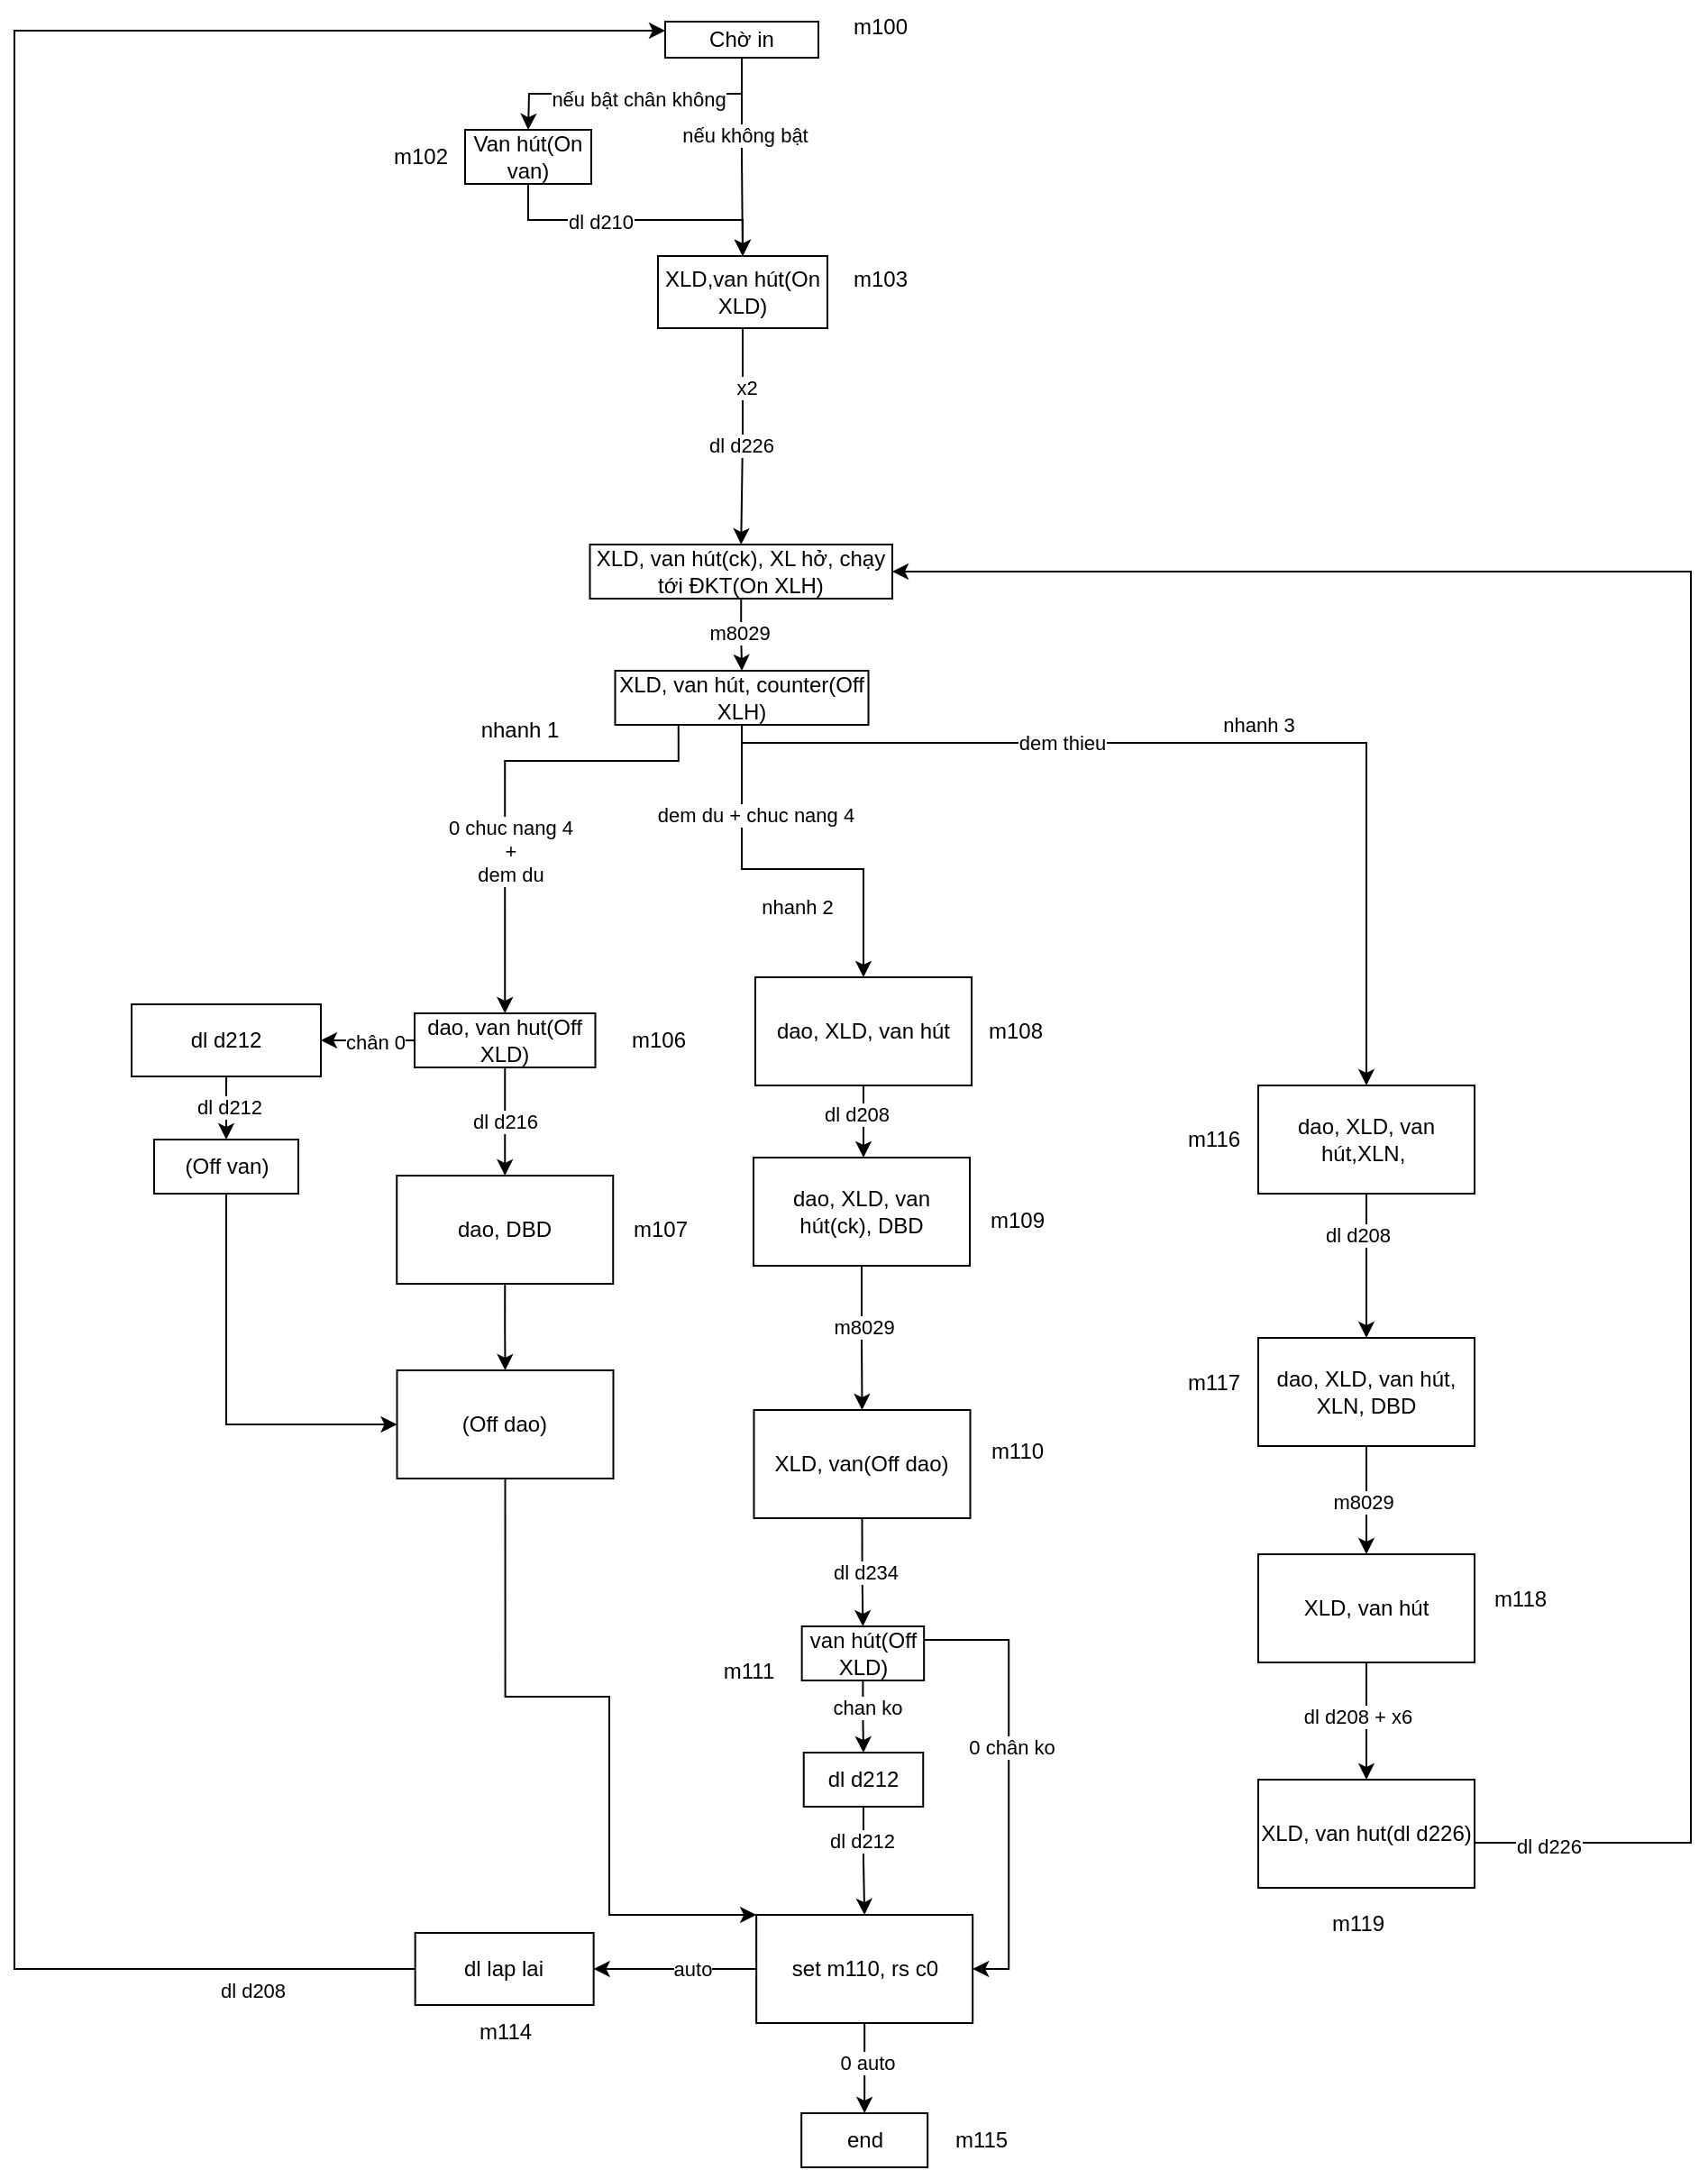 <mxfile version="23.1.6" type="github">
  <diagram name="Trang-1" id="rS9DsyheVZtSrWm2MO88">
    <mxGraphModel dx="1877" dy="522" grid="1" gridSize="10" guides="1" tooltips="1" connect="1" arrows="1" fold="1" page="1" pageScale="1" pageWidth="827" pageHeight="1169" math="0" shadow="0">
      <root>
        <mxCell id="0" />
        <mxCell id="1" parent="0" />
        <mxCell id="V83BWBz1lvYCD9PXyuBC-11" style="edgeStyle=orthogonalEdgeStyle;rounded=0;orthogonalLoop=1;jettySize=auto;html=1;exitX=0.5;exitY=1;exitDx=0;exitDy=0;" parent="1" source="V83BWBz1lvYCD9PXyuBC-6" edge="1">
          <mxGeometry relative="1" as="geometry">
            <mxPoint x="265" y="410" as="targetPoint" />
          </mxGeometry>
        </mxCell>
        <mxCell id="V83BWBz1lvYCD9PXyuBC-13" value="Text" style="edgeLabel;html=1;align=center;verticalAlign=middle;resizable=0;points=[];" parent="V83BWBz1lvYCD9PXyuBC-11" vertex="1" connectable="0">
          <mxGeometry x="0.043" y="3" relative="1" as="geometry">
            <mxPoint as="offset" />
          </mxGeometry>
        </mxCell>
        <mxCell id="V83BWBz1lvYCD9PXyuBC-14" value="nếu bật chân không" style="edgeLabel;html=1;align=center;verticalAlign=middle;resizable=0;points=[];" parent="V83BWBz1lvYCD9PXyuBC-11" vertex="1" connectable="0">
          <mxGeometry x="-0.02" y="3" relative="1" as="geometry">
            <mxPoint as="offset" />
          </mxGeometry>
        </mxCell>
        <mxCell id="V83BWBz1lvYCD9PXyuBC-22" style="edgeStyle=orthogonalEdgeStyle;rounded=0;orthogonalLoop=1;jettySize=auto;html=1;exitX=0.5;exitY=1;exitDx=0;exitDy=0;" parent="1" source="V83BWBz1lvYCD9PXyuBC-6" target="V83BWBz1lvYCD9PXyuBC-19" edge="1">
          <mxGeometry relative="1" as="geometry" />
        </mxCell>
        <mxCell id="V83BWBz1lvYCD9PXyuBC-23" value="nếu không bật" style="edgeLabel;html=1;align=center;verticalAlign=middle;resizable=0;points=[];" parent="V83BWBz1lvYCD9PXyuBC-22" vertex="1" connectable="0">
          <mxGeometry x="-0.225" y="1" relative="1" as="geometry">
            <mxPoint as="offset" />
          </mxGeometry>
        </mxCell>
        <mxCell id="V83BWBz1lvYCD9PXyuBC-6" value="Chờ in" style="rounded=0;whiteSpace=wrap;html=1;" parent="1" vertex="1">
          <mxGeometry x="341" y="350" width="85" height="20" as="geometry" />
        </mxCell>
        <mxCell id="V83BWBz1lvYCD9PXyuBC-20" style="edgeStyle=orthogonalEdgeStyle;rounded=0;orthogonalLoop=1;jettySize=auto;html=1;exitX=0.5;exitY=1;exitDx=0;exitDy=0;entryX=0.5;entryY=0;entryDx=0;entryDy=0;" parent="1" source="V83BWBz1lvYCD9PXyuBC-18" target="V83BWBz1lvYCD9PXyuBC-19" edge="1">
          <mxGeometry relative="1" as="geometry" />
        </mxCell>
        <mxCell id="V83BWBz1lvYCD9PXyuBC-21" value="dl d210" style="edgeLabel;html=1;align=center;verticalAlign=middle;resizable=0;points=[];" parent="V83BWBz1lvYCD9PXyuBC-20" vertex="1" connectable="0">
          <mxGeometry x="-0.254" y="-1" relative="1" as="geometry">
            <mxPoint as="offset" />
          </mxGeometry>
        </mxCell>
        <mxCell id="V83BWBz1lvYCD9PXyuBC-18" value="Van hút(On van)" style="whiteSpace=wrap;html=1;" parent="1" vertex="1">
          <mxGeometry x="230" y="410" width="70" height="30" as="geometry" />
        </mxCell>
        <mxCell id="1hu1YwNMTQrh0gvfJrZ6-12" style="edgeStyle=orthogonalEdgeStyle;rounded=0;orthogonalLoop=1;jettySize=auto;html=1;exitX=0.5;exitY=1;exitDx=0;exitDy=0;entryX=0.5;entryY=0;entryDx=0;entryDy=0;" parent="1" source="V83BWBz1lvYCD9PXyuBC-19" target="V83BWBz1lvYCD9PXyuBC-27" edge="1">
          <mxGeometry relative="1" as="geometry" />
        </mxCell>
        <mxCell id="1hu1YwNMTQrh0gvfJrZ6-13" value="x2" style="edgeLabel;html=1;align=center;verticalAlign=middle;resizable=0;points=[];" parent="1hu1YwNMTQrh0gvfJrZ6-12" vertex="1" connectable="0">
          <mxGeometry x="-0.453" y="2" relative="1" as="geometry">
            <mxPoint as="offset" />
          </mxGeometry>
        </mxCell>
        <mxCell id="1hu1YwNMTQrh0gvfJrZ6-14" value="dl d226" style="edgeLabel;html=1;align=center;verticalAlign=middle;resizable=0;points=[];" parent="1hu1YwNMTQrh0gvfJrZ6-12" vertex="1" connectable="0">
          <mxGeometry x="0.301" relative="1" as="geometry">
            <mxPoint y="-13" as="offset" />
          </mxGeometry>
        </mxCell>
        <mxCell id="V83BWBz1lvYCD9PXyuBC-19" value="XLD,van hút(On XLD)" style="whiteSpace=wrap;html=1;" parent="1" vertex="1">
          <mxGeometry x="337" y="480" width="94" height="40" as="geometry" />
        </mxCell>
        <mxCell id="V83BWBz1lvYCD9PXyuBC-31" style="edgeStyle=orthogonalEdgeStyle;rounded=0;orthogonalLoop=1;jettySize=auto;html=1;exitX=0.5;exitY=1;exitDx=0;exitDy=0;" parent="1" source="V83BWBz1lvYCD9PXyuBC-27" target="V83BWBz1lvYCD9PXyuBC-30" edge="1">
          <mxGeometry relative="1" as="geometry" />
        </mxCell>
        <mxCell id="V83BWBz1lvYCD9PXyuBC-32" value="m8029" style="edgeLabel;html=1;align=center;verticalAlign=middle;resizable=0;points=[];" parent="V83BWBz1lvYCD9PXyuBC-31" vertex="1" connectable="0">
          <mxGeometry x="-0.237" y="-1" relative="1" as="geometry">
            <mxPoint y="3" as="offset" />
          </mxGeometry>
        </mxCell>
        <mxCell id="V83BWBz1lvYCD9PXyuBC-27" value="XLD, van hút(ck), XL hở, chạy tới ĐKT(On XLH)" style="whiteSpace=wrap;html=1;" parent="1" vertex="1">
          <mxGeometry x="299.25" y="640" width="167.75" height="30" as="geometry" />
        </mxCell>
        <mxCell id="V83BWBz1lvYCD9PXyuBC-136" style="edgeStyle=orthogonalEdgeStyle;rounded=0;orthogonalLoop=1;jettySize=auto;html=1;exitX=0.5;exitY=1;exitDx=0;exitDy=0;entryX=0.5;entryY=0;entryDx=0;entryDy=0;" parent="1" source="V83BWBz1lvYCD9PXyuBC-30" target="V83BWBz1lvYCD9PXyuBC-135" edge="1">
          <mxGeometry relative="1" as="geometry">
            <Array as="points">
              <mxPoint x="384" y="750" />
              <mxPoint x="730" y="750" />
            </Array>
          </mxGeometry>
        </mxCell>
        <mxCell id="kzXkt-40F0dSUNPG1UTD-2" value="dem thieu" style="edgeLabel;html=1;align=center;verticalAlign=middle;resizable=0;points=[];" parent="V83BWBz1lvYCD9PXyuBC-136" vertex="1" connectable="0">
          <mxGeometry x="-0.407" relative="1" as="geometry">
            <mxPoint x="25" as="offset" />
          </mxGeometry>
        </mxCell>
        <mxCell id="1hu1YwNMTQrh0gvfJrZ6-6" value="nhanh 3" style="edgeLabel;html=1;align=center;verticalAlign=middle;resizable=0;points=[];" parent="V83BWBz1lvYCD9PXyuBC-136" vertex="1" connectable="0">
          <mxGeometry x="0.087" y="4" relative="1" as="geometry">
            <mxPoint x="-1" y="-6" as="offset" />
          </mxGeometry>
        </mxCell>
        <mxCell id="X1f7La6pQHhVVc1zuQpS-19" style="edgeStyle=orthogonalEdgeStyle;rounded=0;orthogonalLoop=1;jettySize=auto;html=1;exitX=0.5;exitY=1;exitDx=0;exitDy=0;entryX=0.5;entryY=0;entryDx=0;entryDy=0;" parent="1" source="V83BWBz1lvYCD9PXyuBC-30" target="V83BWBz1lvYCD9PXyuBC-75" edge="1">
          <mxGeometry relative="1" as="geometry">
            <Array as="points">
              <mxPoint x="384" y="820" />
              <mxPoint x="451" y="820" />
            </Array>
          </mxGeometry>
        </mxCell>
        <mxCell id="1hu1YwNMTQrh0gvfJrZ6-7" value="nhanh 2" style="edgeLabel;html=1;align=center;verticalAlign=middle;resizable=0;points=[];" parent="X1f7La6pQHhVVc1zuQpS-19" vertex="1" connectable="0">
          <mxGeometry x="0.588" y="1" relative="1" as="geometry">
            <mxPoint x="-38" y="3" as="offset" />
          </mxGeometry>
        </mxCell>
        <mxCell id="2NU8Mu6VQbOzq8cYci1x-1" value="dem du + chuc nang 4" style="edgeLabel;html=1;align=center;verticalAlign=middle;resizable=0;points=[];" parent="X1f7La6pQHhVVc1zuQpS-19" vertex="1" connectable="0">
          <mxGeometry x="-0.586" y="3" relative="1" as="geometry">
            <mxPoint x="4" y="7" as="offset" />
          </mxGeometry>
        </mxCell>
        <mxCell id="E5mTUa9n2q6-vc2wEECh-4" style="edgeStyle=orthogonalEdgeStyle;rounded=0;orthogonalLoop=1;jettySize=auto;html=1;exitX=0.25;exitY=1;exitDx=0;exitDy=0;entryX=0.5;entryY=0;entryDx=0;entryDy=0;" parent="1" source="V83BWBz1lvYCD9PXyuBC-30" target="V83BWBz1lvYCD9PXyuBC-51" edge="1">
          <mxGeometry relative="1" as="geometry">
            <Array as="points">
              <mxPoint x="348" y="760" />
              <mxPoint x="252" y="760" />
            </Array>
          </mxGeometry>
        </mxCell>
        <mxCell id="E5mTUa9n2q6-vc2wEECh-5" value="0 chuc nang 4&lt;br&gt;+&lt;br&gt;dem du&lt;br&gt;" style="edgeLabel;html=1;align=center;verticalAlign=middle;resizable=0;points=[];" parent="E5mTUa9n2q6-vc2wEECh-4" vertex="1" connectable="0">
          <mxGeometry x="0.045" y="3" relative="1" as="geometry">
            <mxPoint y="32" as="offset" />
          </mxGeometry>
        </mxCell>
        <mxCell id="V83BWBz1lvYCD9PXyuBC-30" value="XLD, van hút, counter(Off XLH)" style="whiteSpace=wrap;html=1;" parent="1" vertex="1">
          <mxGeometry x="313.25" y="710" width="140.5" height="30" as="geometry" />
        </mxCell>
        <mxCell id="9izsliMcYJcWw7vaA5yZ-3" style="edgeStyle=orthogonalEdgeStyle;rounded=0;orthogonalLoop=1;jettySize=auto;html=1;exitX=0;exitY=0.5;exitDx=0;exitDy=0;entryX=1;entryY=0.5;entryDx=0;entryDy=0;" edge="1" parent="1" source="V83BWBz1lvYCD9PXyuBC-51" target="9izsliMcYJcWw7vaA5yZ-2">
          <mxGeometry relative="1" as="geometry" />
        </mxCell>
        <mxCell id="9izsliMcYJcWw7vaA5yZ-4" value="chân 0" style="edgeLabel;html=1;align=center;verticalAlign=middle;resizable=0;points=[];" vertex="1" connectable="0" parent="9izsliMcYJcWw7vaA5yZ-3">
          <mxGeometry x="-0.162" y="1" relative="1" as="geometry">
            <mxPoint as="offset" />
          </mxGeometry>
        </mxCell>
        <mxCell id="V83BWBz1lvYCD9PXyuBC-51" value="dao, van hut(Off XLD)" style="whiteSpace=wrap;html=1;" parent="1" vertex="1">
          <mxGeometry x="202" y="900" width="100.25" height="30" as="geometry" />
        </mxCell>
        <mxCell id="V83BWBz1lvYCD9PXyuBC-59" value="dl d216" style="edgeStyle=orthogonalEdgeStyle;rounded=0;orthogonalLoop=1;jettySize=auto;html=1;exitX=0.5;exitY=1;exitDx=0;exitDy=0;entryX=0.5;entryY=0;entryDx=0;entryDy=0;" parent="1" source="V83BWBz1lvYCD9PXyuBC-51" target="V83BWBz1lvYCD9PXyuBC-60" edge="1">
          <mxGeometry relative="1" as="geometry">
            <mxPoint x="252.57" y="979.58" as="targetPoint" />
          </mxGeometry>
        </mxCell>
        <mxCell id="9izsliMcYJcWw7vaA5yZ-8" style="edgeStyle=orthogonalEdgeStyle;rounded=0;orthogonalLoop=1;jettySize=auto;html=1;exitX=0.5;exitY=1;exitDx=0;exitDy=0;entryX=0.5;entryY=0;entryDx=0;entryDy=0;" edge="1" parent="1" source="V83BWBz1lvYCD9PXyuBC-60" target="9izsliMcYJcWw7vaA5yZ-1">
          <mxGeometry relative="1" as="geometry" />
        </mxCell>
        <mxCell id="V83BWBz1lvYCD9PXyuBC-60" value="dao, DBD" style="whiteSpace=wrap;html=1;" parent="1" vertex="1">
          <mxGeometry x="192.12" y="990" width="120" height="60" as="geometry" />
        </mxCell>
        <mxCell id="V83BWBz1lvYCD9PXyuBC-84" style="edgeStyle=orthogonalEdgeStyle;rounded=0;orthogonalLoop=1;jettySize=auto;html=1;exitX=0.5;exitY=1;exitDx=0;exitDy=0;" parent="1" source="V83BWBz1lvYCD9PXyuBC-75" edge="1">
          <mxGeometry relative="1" as="geometry">
            <mxPoint x="451" y="980" as="targetPoint" />
          </mxGeometry>
        </mxCell>
        <mxCell id="V83BWBz1lvYCD9PXyuBC-86" value="dl d208" style="edgeLabel;html=1;align=center;verticalAlign=middle;resizable=0;points=[];" parent="V83BWBz1lvYCD9PXyuBC-84" vertex="1" connectable="0">
          <mxGeometry x="-0.207" y="-4" relative="1" as="geometry">
            <mxPoint as="offset" />
          </mxGeometry>
        </mxCell>
        <mxCell id="V83BWBz1lvYCD9PXyuBC-75" value="dao, XLD, van hút" style="whiteSpace=wrap;html=1;" parent="1" vertex="1">
          <mxGeometry x="391" y="880" width="120" height="60" as="geometry" />
        </mxCell>
        <mxCell id="X1f7La6pQHhVVc1zuQpS-25" style="edgeStyle=orthogonalEdgeStyle;rounded=0;orthogonalLoop=1;jettySize=auto;html=1;exitX=0.5;exitY=1;exitDx=0;exitDy=0;entryX=0.5;entryY=0;entryDx=0;entryDy=0;" parent="1" source="V83BWBz1lvYCD9PXyuBC-119" target="V83BWBz1lvYCD9PXyuBC-125" edge="1">
          <mxGeometry relative="1" as="geometry" />
        </mxCell>
        <mxCell id="X1f7La6pQHhVVc1zuQpS-26" value="m8029" style="edgeLabel;html=1;align=center;verticalAlign=middle;resizable=0;points=[];" parent="X1f7La6pQHhVVc1zuQpS-25" vertex="1" connectable="0">
          <mxGeometry x="-0.166" y="1" relative="1" as="geometry">
            <mxPoint as="offset" />
          </mxGeometry>
        </mxCell>
        <mxCell id="V83BWBz1lvYCD9PXyuBC-119" value="dao, XLD, van hút(ck), DBD" style="whiteSpace=wrap;html=1;" parent="1" vertex="1">
          <mxGeometry x="390" y="980" width="120" height="60" as="geometry" />
        </mxCell>
        <mxCell id="V83BWBz1lvYCD9PXyuBC-123" style="edgeStyle=orthogonalEdgeStyle;rounded=0;orthogonalLoop=1;jettySize=auto;html=1;exitX=0.5;exitY=1;exitDx=0;exitDy=0;entryX=0.5;entryY=0;entryDx=0;entryDy=0;" parent="1" source="V83BWBz1lvYCD9PXyuBC-125" target="V83BWBz1lvYCD9PXyuBC-130" edge="1">
          <mxGeometry relative="1" as="geometry" />
        </mxCell>
        <mxCell id="V83BWBz1lvYCD9PXyuBC-124" value="dl d234" style="edgeLabel;html=1;align=center;verticalAlign=middle;resizable=0;points=[];" parent="V83BWBz1lvYCD9PXyuBC-123" vertex="1" connectable="0">
          <mxGeometry x="0.223" y="4" relative="1" as="geometry">
            <mxPoint x="-3" y="-7" as="offset" />
          </mxGeometry>
        </mxCell>
        <mxCell id="V83BWBz1lvYCD9PXyuBC-125" value="XLD, van(Off dao)" style="whiteSpace=wrap;html=1;" parent="1" vertex="1">
          <mxGeometry x="390.25" y="1120" width="120" height="60" as="geometry" />
        </mxCell>
        <mxCell id="SPS0u2D6XqK0Xt4h6-EM-13" style="edgeStyle=orthogonalEdgeStyle;rounded=0;orthogonalLoop=1;jettySize=auto;html=1;exitX=1;exitY=0.25;exitDx=0;exitDy=0;entryX=1;entryY=0.5;entryDx=0;entryDy=0;" parent="1" source="V83BWBz1lvYCD9PXyuBC-130" target="V83BWBz1lvYCD9PXyuBC-132" edge="1">
          <mxGeometry relative="1" as="geometry" />
        </mxCell>
        <mxCell id="SPS0u2D6XqK0Xt4h6-EM-14" value="0 chân ko" style="edgeLabel;html=1;align=center;verticalAlign=middle;resizable=0;points=[];" parent="SPS0u2D6XqK0Xt4h6-EM-13" vertex="1" connectable="0">
          <mxGeometry x="-0.146" y="1" relative="1" as="geometry">
            <mxPoint as="offset" />
          </mxGeometry>
        </mxCell>
        <mxCell id="_vWSGdNSSacI1rYWxGSq-5" style="edgeStyle=orthogonalEdgeStyle;rounded=0;orthogonalLoop=1;jettySize=auto;html=1;exitX=0.5;exitY=1;exitDx=0;exitDy=0;entryX=0.5;entryY=0;entryDx=0;entryDy=0;" parent="1" source="V83BWBz1lvYCD9PXyuBC-130" target="_vWSGdNSSacI1rYWxGSq-4" edge="1">
          <mxGeometry relative="1" as="geometry" />
        </mxCell>
        <mxCell id="_vWSGdNSSacI1rYWxGSq-6" value="chan ko" style="edgeLabel;html=1;align=center;verticalAlign=middle;resizable=0;points=[];" parent="_vWSGdNSSacI1rYWxGSq-5" vertex="1" connectable="0">
          <mxGeometry x="-0.287" y="2" relative="1" as="geometry">
            <mxPoint as="offset" />
          </mxGeometry>
        </mxCell>
        <mxCell id="V83BWBz1lvYCD9PXyuBC-130" value="van hút(Off XLD)" style="whiteSpace=wrap;html=1;" parent="1" vertex="1">
          <mxGeometry x="416.83" y="1240" width="67.75" height="30" as="geometry" />
        </mxCell>
        <mxCell id="X1f7La6pQHhVVc1zuQpS-16" style="edgeStyle=orthogonalEdgeStyle;rounded=0;orthogonalLoop=1;jettySize=auto;html=1;exitX=0.5;exitY=1;exitDx=0;exitDy=0;entryX=0.5;entryY=0;entryDx=0;entryDy=0;" parent="1" source="V83BWBz1lvYCD9PXyuBC-132" target="X1f7La6pQHhVVc1zuQpS-14" edge="1">
          <mxGeometry relative="1" as="geometry" />
        </mxCell>
        <mxCell id="_vWSGdNSSacI1rYWxGSq-3" value="0 auto" style="edgeLabel;html=1;align=center;verticalAlign=middle;resizable=0;points=[];" parent="X1f7La6pQHhVVc1zuQpS-16" vertex="1" connectable="0">
          <mxGeometry x="-0.126" y="1" relative="1" as="geometry">
            <mxPoint as="offset" />
          </mxGeometry>
        </mxCell>
        <mxCell id="1hu1YwNMTQrh0gvfJrZ6-30" style="edgeStyle=orthogonalEdgeStyle;rounded=0;orthogonalLoop=1;jettySize=auto;html=1;exitX=0;exitY=0.5;exitDx=0;exitDy=0;entryX=1;entryY=0.5;entryDx=0;entryDy=0;" parent="1" source="V83BWBz1lvYCD9PXyuBC-132" target="1hu1YwNMTQrh0gvfJrZ6-29" edge="1">
          <mxGeometry relative="1" as="geometry" />
        </mxCell>
        <mxCell id="_vWSGdNSSacI1rYWxGSq-1" value="auto" style="edgeLabel;html=1;align=center;verticalAlign=middle;resizable=0;points=[];" parent="1hu1YwNMTQrh0gvfJrZ6-30" vertex="1" connectable="0">
          <mxGeometry x="0.386" y="1" relative="1" as="geometry">
            <mxPoint x="27" y="-1" as="offset" />
          </mxGeometry>
        </mxCell>
        <mxCell id="V83BWBz1lvYCD9PXyuBC-132" value="set m110, rs c0" style="whiteSpace=wrap;html=1;" parent="1" vertex="1">
          <mxGeometry x="391.58" y="1400" width="120" height="60" as="geometry" />
        </mxCell>
        <mxCell id="V83BWBz1lvYCD9PXyuBC-139" value="" style="edgeStyle=orthogonalEdgeStyle;rounded=0;orthogonalLoop=1;jettySize=auto;html=1;" parent="1" source="V83BWBz1lvYCD9PXyuBC-135" target="V83BWBz1lvYCD9PXyuBC-138" edge="1">
          <mxGeometry relative="1" as="geometry" />
        </mxCell>
        <mxCell id="V83BWBz1lvYCD9PXyuBC-140" value="dl d208" style="edgeLabel;html=1;align=center;verticalAlign=middle;resizable=0;points=[];" parent="V83BWBz1lvYCD9PXyuBC-139" vertex="1" connectable="0">
          <mxGeometry x="-0.398" y="-5" relative="1" as="geometry">
            <mxPoint y="-1" as="offset" />
          </mxGeometry>
        </mxCell>
        <mxCell id="V83BWBz1lvYCD9PXyuBC-135" value="dao, XLD, van hút,XLN,&amp;nbsp;" style="whiteSpace=wrap;html=1;" parent="1" vertex="1">
          <mxGeometry x="670" y="940" width="120" height="60" as="geometry" />
        </mxCell>
        <mxCell id="V83BWBz1lvYCD9PXyuBC-142" style="edgeStyle=orthogonalEdgeStyle;rounded=0;orthogonalLoop=1;jettySize=auto;html=1;exitX=0.5;exitY=1;exitDx=0;exitDy=0;entryX=0.5;entryY=0;entryDx=0;entryDy=0;" parent="1" source="V83BWBz1lvYCD9PXyuBC-138" target="V83BWBz1lvYCD9PXyuBC-141" edge="1">
          <mxGeometry relative="1" as="geometry" />
        </mxCell>
        <mxCell id="V83BWBz1lvYCD9PXyuBC-143" value="m8029" style="edgeLabel;html=1;align=center;verticalAlign=middle;resizable=0;points=[];" parent="V83BWBz1lvYCD9PXyuBC-142" vertex="1" connectable="0">
          <mxGeometry x="0.059" y="-2" relative="1" as="geometry">
            <mxPoint y="-1" as="offset" />
          </mxGeometry>
        </mxCell>
        <mxCell id="V83BWBz1lvYCD9PXyuBC-138" value="dao, XLD, van hút, XLN, DBD" style="whiteSpace=wrap;html=1;" parent="1" vertex="1">
          <mxGeometry x="670" y="1080" width="120" height="60" as="geometry" />
        </mxCell>
        <mxCell id="V83BWBz1lvYCD9PXyuBC-146" style="edgeStyle=orthogonalEdgeStyle;rounded=0;orthogonalLoop=1;jettySize=auto;html=1;exitX=0.5;exitY=1;exitDx=0;exitDy=0;entryX=0.5;entryY=0;entryDx=0;entryDy=0;" parent="1" source="V83BWBz1lvYCD9PXyuBC-141" target="V83BWBz1lvYCD9PXyuBC-145" edge="1">
          <mxGeometry relative="1" as="geometry" />
        </mxCell>
        <mxCell id="V83BWBz1lvYCD9PXyuBC-147" value="dl d208 + x6" style="edgeLabel;html=1;align=center;verticalAlign=middle;resizable=0;points=[];" parent="V83BWBz1lvYCD9PXyuBC-146" vertex="1" connectable="0">
          <mxGeometry x="-0.4" y="-2" relative="1" as="geometry">
            <mxPoint x="-3" y="10" as="offset" />
          </mxGeometry>
        </mxCell>
        <mxCell id="V83BWBz1lvYCD9PXyuBC-141" value="XLD, van hút" style="whiteSpace=wrap;html=1;" parent="1" vertex="1">
          <mxGeometry x="670" y="1200" width="120" height="60" as="geometry" />
        </mxCell>
        <mxCell id="X1f7La6pQHhVVc1zuQpS-28" style="edgeStyle=orthogonalEdgeStyle;rounded=0;orthogonalLoop=1;jettySize=auto;html=1;entryX=1;entryY=0.5;entryDx=0;entryDy=0;exitX=1;exitY=0.5;exitDx=0;exitDy=0;" parent="1" source="V83BWBz1lvYCD9PXyuBC-145" target="V83BWBz1lvYCD9PXyuBC-27" edge="1">
          <mxGeometry relative="1" as="geometry">
            <mxPoint x="810" y="1360" as="sourcePoint" />
            <mxPoint x="860" y="1340" as="targetPoint" />
            <Array as="points">
              <mxPoint x="790" y="1360" />
              <mxPoint x="910" y="1360" />
              <mxPoint x="910" y="655" />
            </Array>
          </mxGeometry>
        </mxCell>
        <mxCell id="1hu1YwNMTQrh0gvfJrZ6-41" value="dl d226" style="edgeLabel;html=1;align=center;verticalAlign=middle;resizable=0;points=[];" parent="X1f7La6pQHhVVc1zuQpS-28" vertex="1" connectable="0">
          <mxGeometry x="-0.928" y="-2" relative="1" as="geometry">
            <mxPoint as="offset" />
          </mxGeometry>
        </mxCell>
        <mxCell id="V83BWBz1lvYCD9PXyuBC-145" value="XLD, van hut(dl d226)" style="whiteSpace=wrap;html=1;" parent="1" vertex="1">
          <mxGeometry x="670" y="1325" width="120" height="60" as="geometry" />
        </mxCell>
        <mxCell id="X1f7La6pQHhVVc1zuQpS-14" value="end" style="whiteSpace=wrap;html=1;" parent="1" vertex="1">
          <mxGeometry x="416.58" y="1510" width="70" height="30" as="geometry" />
        </mxCell>
        <mxCell id="1hu1YwNMTQrh0gvfJrZ6-9" value="m100" style="text;html=1;align=center;verticalAlign=middle;resizable=0;points=[];autosize=1;strokeColor=none;fillColor=none;" parent="1" vertex="1">
          <mxGeometry x="435" y="338" width="50" height="30" as="geometry" />
        </mxCell>
        <mxCell id="1hu1YwNMTQrh0gvfJrZ6-10" value="m102" style="text;html=1;align=center;verticalAlign=middle;resizable=0;points=[];autosize=1;strokeColor=none;fillColor=none;" parent="1" vertex="1">
          <mxGeometry x="180" y="410" width="50" height="30" as="geometry" />
        </mxCell>
        <mxCell id="1hu1YwNMTQrh0gvfJrZ6-11" value="m103" style="text;html=1;align=center;verticalAlign=middle;resizable=0;points=[];autosize=1;strokeColor=none;fillColor=none;" parent="1" vertex="1">
          <mxGeometry x="435" y="478" width="50" height="30" as="geometry" />
        </mxCell>
        <mxCell id="1hu1YwNMTQrh0gvfJrZ6-17" value="m106" style="text;html=1;align=center;verticalAlign=middle;resizable=0;points=[];autosize=1;strokeColor=none;fillColor=none;" parent="1" vertex="1">
          <mxGeometry x="312.12" y="900" width="50" height="30" as="geometry" />
        </mxCell>
        <mxCell id="1hu1YwNMTQrh0gvfJrZ6-18" value="m107" style="text;html=1;align=center;verticalAlign=middle;resizable=0;points=[];autosize=1;strokeColor=none;fillColor=none;" parent="1" vertex="1">
          <mxGeometry x="313.25" y="1005" width="50" height="30" as="geometry" />
        </mxCell>
        <mxCell id="1hu1YwNMTQrh0gvfJrZ6-19" value="m108" style="text;html=1;align=center;verticalAlign=middle;resizable=0;points=[];autosize=1;strokeColor=none;fillColor=none;" parent="1" vertex="1">
          <mxGeometry x="510" y="895" width="50" height="30" as="geometry" />
        </mxCell>
        <mxCell id="1hu1YwNMTQrh0gvfJrZ6-20" value="m109" style="text;html=1;align=center;verticalAlign=middle;resizable=0;points=[];autosize=1;strokeColor=none;fillColor=none;" parent="1" vertex="1">
          <mxGeometry x="511" y="1000" width="50" height="30" as="geometry" />
        </mxCell>
        <mxCell id="1hu1YwNMTQrh0gvfJrZ6-21" value="m110" style="text;html=1;align=center;verticalAlign=middle;resizable=0;points=[];autosize=1;strokeColor=none;fillColor=none;" parent="1" vertex="1">
          <mxGeometry x="511" y="1128" width="50" height="30" as="geometry" />
        </mxCell>
        <mxCell id="1hu1YwNMTQrh0gvfJrZ6-22" value="m111" style="text;html=1;align=center;verticalAlign=middle;resizable=0;points=[];autosize=1;strokeColor=none;fillColor=none;" parent="1" vertex="1">
          <mxGeometry x="362.33" y="1250" width="50" height="30" as="geometry" />
        </mxCell>
        <mxCell id="1hu1YwNMTQrh0gvfJrZ6-25" value="m115" style="text;html=1;align=center;verticalAlign=middle;resizable=0;points=[];autosize=1;strokeColor=none;fillColor=none;" parent="1" vertex="1">
          <mxGeometry x="491.33" y="1510" width="50" height="30" as="geometry" />
        </mxCell>
        <mxCell id="1hu1YwNMTQrh0gvfJrZ6-34" style="edgeStyle=orthogonalEdgeStyle;rounded=0;orthogonalLoop=1;jettySize=auto;html=1;exitX=0;exitY=0.5;exitDx=0;exitDy=0;entryX=0;entryY=0.25;entryDx=0;entryDy=0;" parent="1" source="1hu1YwNMTQrh0gvfJrZ6-29" target="V83BWBz1lvYCD9PXyuBC-6" edge="1">
          <mxGeometry relative="1" as="geometry">
            <Array as="points">
              <mxPoint x="-20" y="1430" />
              <mxPoint x="-20" y="355" />
            </Array>
          </mxGeometry>
        </mxCell>
        <mxCell id="1hu1YwNMTQrh0gvfJrZ6-35" value="dl d208" style="edgeLabel;html=1;align=center;verticalAlign=middle;resizable=0;points=[];" parent="1hu1YwNMTQrh0gvfJrZ6-34" vertex="1" connectable="0">
          <mxGeometry x="-0.829" y="1" relative="1" as="geometry">
            <mxPoint x="51" y="11" as="offset" />
          </mxGeometry>
        </mxCell>
        <mxCell id="1hu1YwNMTQrh0gvfJrZ6-29" value="dl lap lai" style="whiteSpace=wrap;html=1;" parent="1" vertex="1">
          <mxGeometry x="202.33" y="1410" width="99" height="40" as="geometry" />
        </mxCell>
        <mxCell id="1hu1YwNMTQrh0gvfJrZ6-33" value="m114" style="text;html=1;align=center;verticalAlign=middle;resizable=0;points=[];autosize=1;strokeColor=none;fillColor=none;" parent="1" vertex="1">
          <mxGeometry x="226.83" y="1450" width="50" height="30" as="geometry" />
        </mxCell>
        <mxCell id="1hu1YwNMTQrh0gvfJrZ6-36" value="m116" style="text;html=1;align=center;verticalAlign=middle;resizable=0;points=[];autosize=1;strokeColor=none;fillColor=none;" parent="1" vertex="1">
          <mxGeometry x="620" y="955" width="50" height="30" as="geometry" />
        </mxCell>
        <mxCell id="1hu1YwNMTQrh0gvfJrZ6-38" value="m117" style="text;html=1;align=center;verticalAlign=middle;resizable=0;points=[];autosize=1;strokeColor=none;fillColor=none;" parent="1" vertex="1">
          <mxGeometry x="620" y="1090" width="50" height="30" as="geometry" />
        </mxCell>
        <mxCell id="1hu1YwNMTQrh0gvfJrZ6-39" value="m118" style="text;html=1;align=center;verticalAlign=middle;resizable=0;points=[];autosize=1;strokeColor=none;fillColor=none;" parent="1" vertex="1">
          <mxGeometry x="790" y="1210" width="50" height="30" as="geometry" />
        </mxCell>
        <mxCell id="1hu1YwNMTQrh0gvfJrZ6-42" value="m119" style="text;html=1;align=center;verticalAlign=middle;resizable=0;points=[];autosize=1;strokeColor=none;fillColor=none;" parent="1" vertex="1">
          <mxGeometry x="700" y="1390" width="50" height="30" as="geometry" />
        </mxCell>
        <mxCell id="_vWSGdNSSacI1rYWxGSq-7" style="edgeStyle=orthogonalEdgeStyle;rounded=0;orthogonalLoop=1;jettySize=auto;html=1;exitX=0.5;exitY=1;exitDx=0;exitDy=0;entryX=0.5;entryY=0;entryDx=0;entryDy=0;" parent="1" source="_vWSGdNSSacI1rYWxGSq-4" target="V83BWBz1lvYCD9PXyuBC-132" edge="1">
          <mxGeometry relative="1" as="geometry" />
        </mxCell>
        <mxCell id="_vWSGdNSSacI1rYWxGSq-8" value="dl d212" style="edgeLabel;html=1;align=center;verticalAlign=middle;resizable=0;points=[];" parent="_vWSGdNSSacI1rYWxGSq-7" vertex="1" connectable="0">
          <mxGeometry x="-0.384" y="-1" relative="1" as="geometry">
            <mxPoint as="offset" />
          </mxGeometry>
        </mxCell>
        <mxCell id="_vWSGdNSSacI1rYWxGSq-4" value="dl d212" style="whiteSpace=wrap;html=1;" parent="1" vertex="1">
          <mxGeometry x="417.87" y="1310" width="66.25" height="30" as="geometry" />
        </mxCell>
        <mxCell id="2NU8Mu6VQbOzq8cYci1x-2" value="nhanh 1" style="text;html=1;align=center;verticalAlign=middle;resizable=0;points=[];autosize=1;strokeColor=none;fillColor=none;" parent="1" vertex="1">
          <mxGeometry x="225" y="728" width="70" height="30" as="geometry" />
        </mxCell>
        <mxCell id="9izsliMcYJcWw7vaA5yZ-9" style="edgeStyle=orthogonalEdgeStyle;rounded=0;orthogonalLoop=1;jettySize=auto;html=1;exitX=0.5;exitY=1;exitDx=0;exitDy=0;entryX=0;entryY=0;entryDx=0;entryDy=0;" edge="1" parent="1" source="9izsliMcYJcWw7vaA5yZ-1" target="V83BWBz1lvYCD9PXyuBC-132">
          <mxGeometry relative="1" as="geometry">
            <Array as="points">
              <mxPoint x="252" y="1279" />
              <mxPoint x="310" y="1279" />
              <mxPoint x="310" y="1400" />
            </Array>
          </mxGeometry>
        </mxCell>
        <mxCell id="9izsliMcYJcWw7vaA5yZ-1" value="(Off dao)" style="whiteSpace=wrap;html=1;" vertex="1" parent="1">
          <mxGeometry x="192.25" y="1098" width="120" height="60" as="geometry" />
        </mxCell>
        <mxCell id="9izsliMcYJcWw7vaA5yZ-6" style="edgeStyle=orthogonalEdgeStyle;rounded=0;orthogonalLoop=1;jettySize=auto;html=1;exitX=0.5;exitY=1;exitDx=0;exitDy=0;entryX=0.5;entryY=0;entryDx=0;entryDy=0;" edge="1" parent="1" source="9izsliMcYJcWw7vaA5yZ-2" target="9izsliMcYJcWw7vaA5yZ-5">
          <mxGeometry relative="1" as="geometry" />
        </mxCell>
        <mxCell id="9izsliMcYJcWw7vaA5yZ-7" value="dl d212" style="edgeLabel;html=1;align=center;verticalAlign=middle;resizable=0;points=[];" vertex="1" connectable="0" parent="9izsliMcYJcWw7vaA5yZ-6">
          <mxGeometry x="-0.051" y="1" relative="1" as="geometry">
            <mxPoint as="offset" />
          </mxGeometry>
        </mxCell>
        <mxCell id="9izsliMcYJcWw7vaA5yZ-2" value="dl d212" style="whiteSpace=wrap;html=1;" vertex="1" parent="1">
          <mxGeometry x="45" y="895" width="105" height="40" as="geometry" />
        </mxCell>
        <mxCell id="9izsliMcYJcWw7vaA5yZ-10" style="edgeStyle=orthogonalEdgeStyle;rounded=0;orthogonalLoop=1;jettySize=auto;html=1;exitX=0.5;exitY=1;exitDx=0;exitDy=0;entryX=0;entryY=0.5;entryDx=0;entryDy=0;" edge="1" parent="1" source="9izsliMcYJcWw7vaA5yZ-5" target="9izsliMcYJcWw7vaA5yZ-1">
          <mxGeometry relative="1" as="geometry" />
        </mxCell>
        <mxCell id="9izsliMcYJcWw7vaA5yZ-5" value="(Off van)" style="whiteSpace=wrap;html=1;" vertex="1" parent="1">
          <mxGeometry x="57.5" y="970" width="80" height="30" as="geometry" />
        </mxCell>
      </root>
    </mxGraphModel>
  </diagram>
</mxfile>

